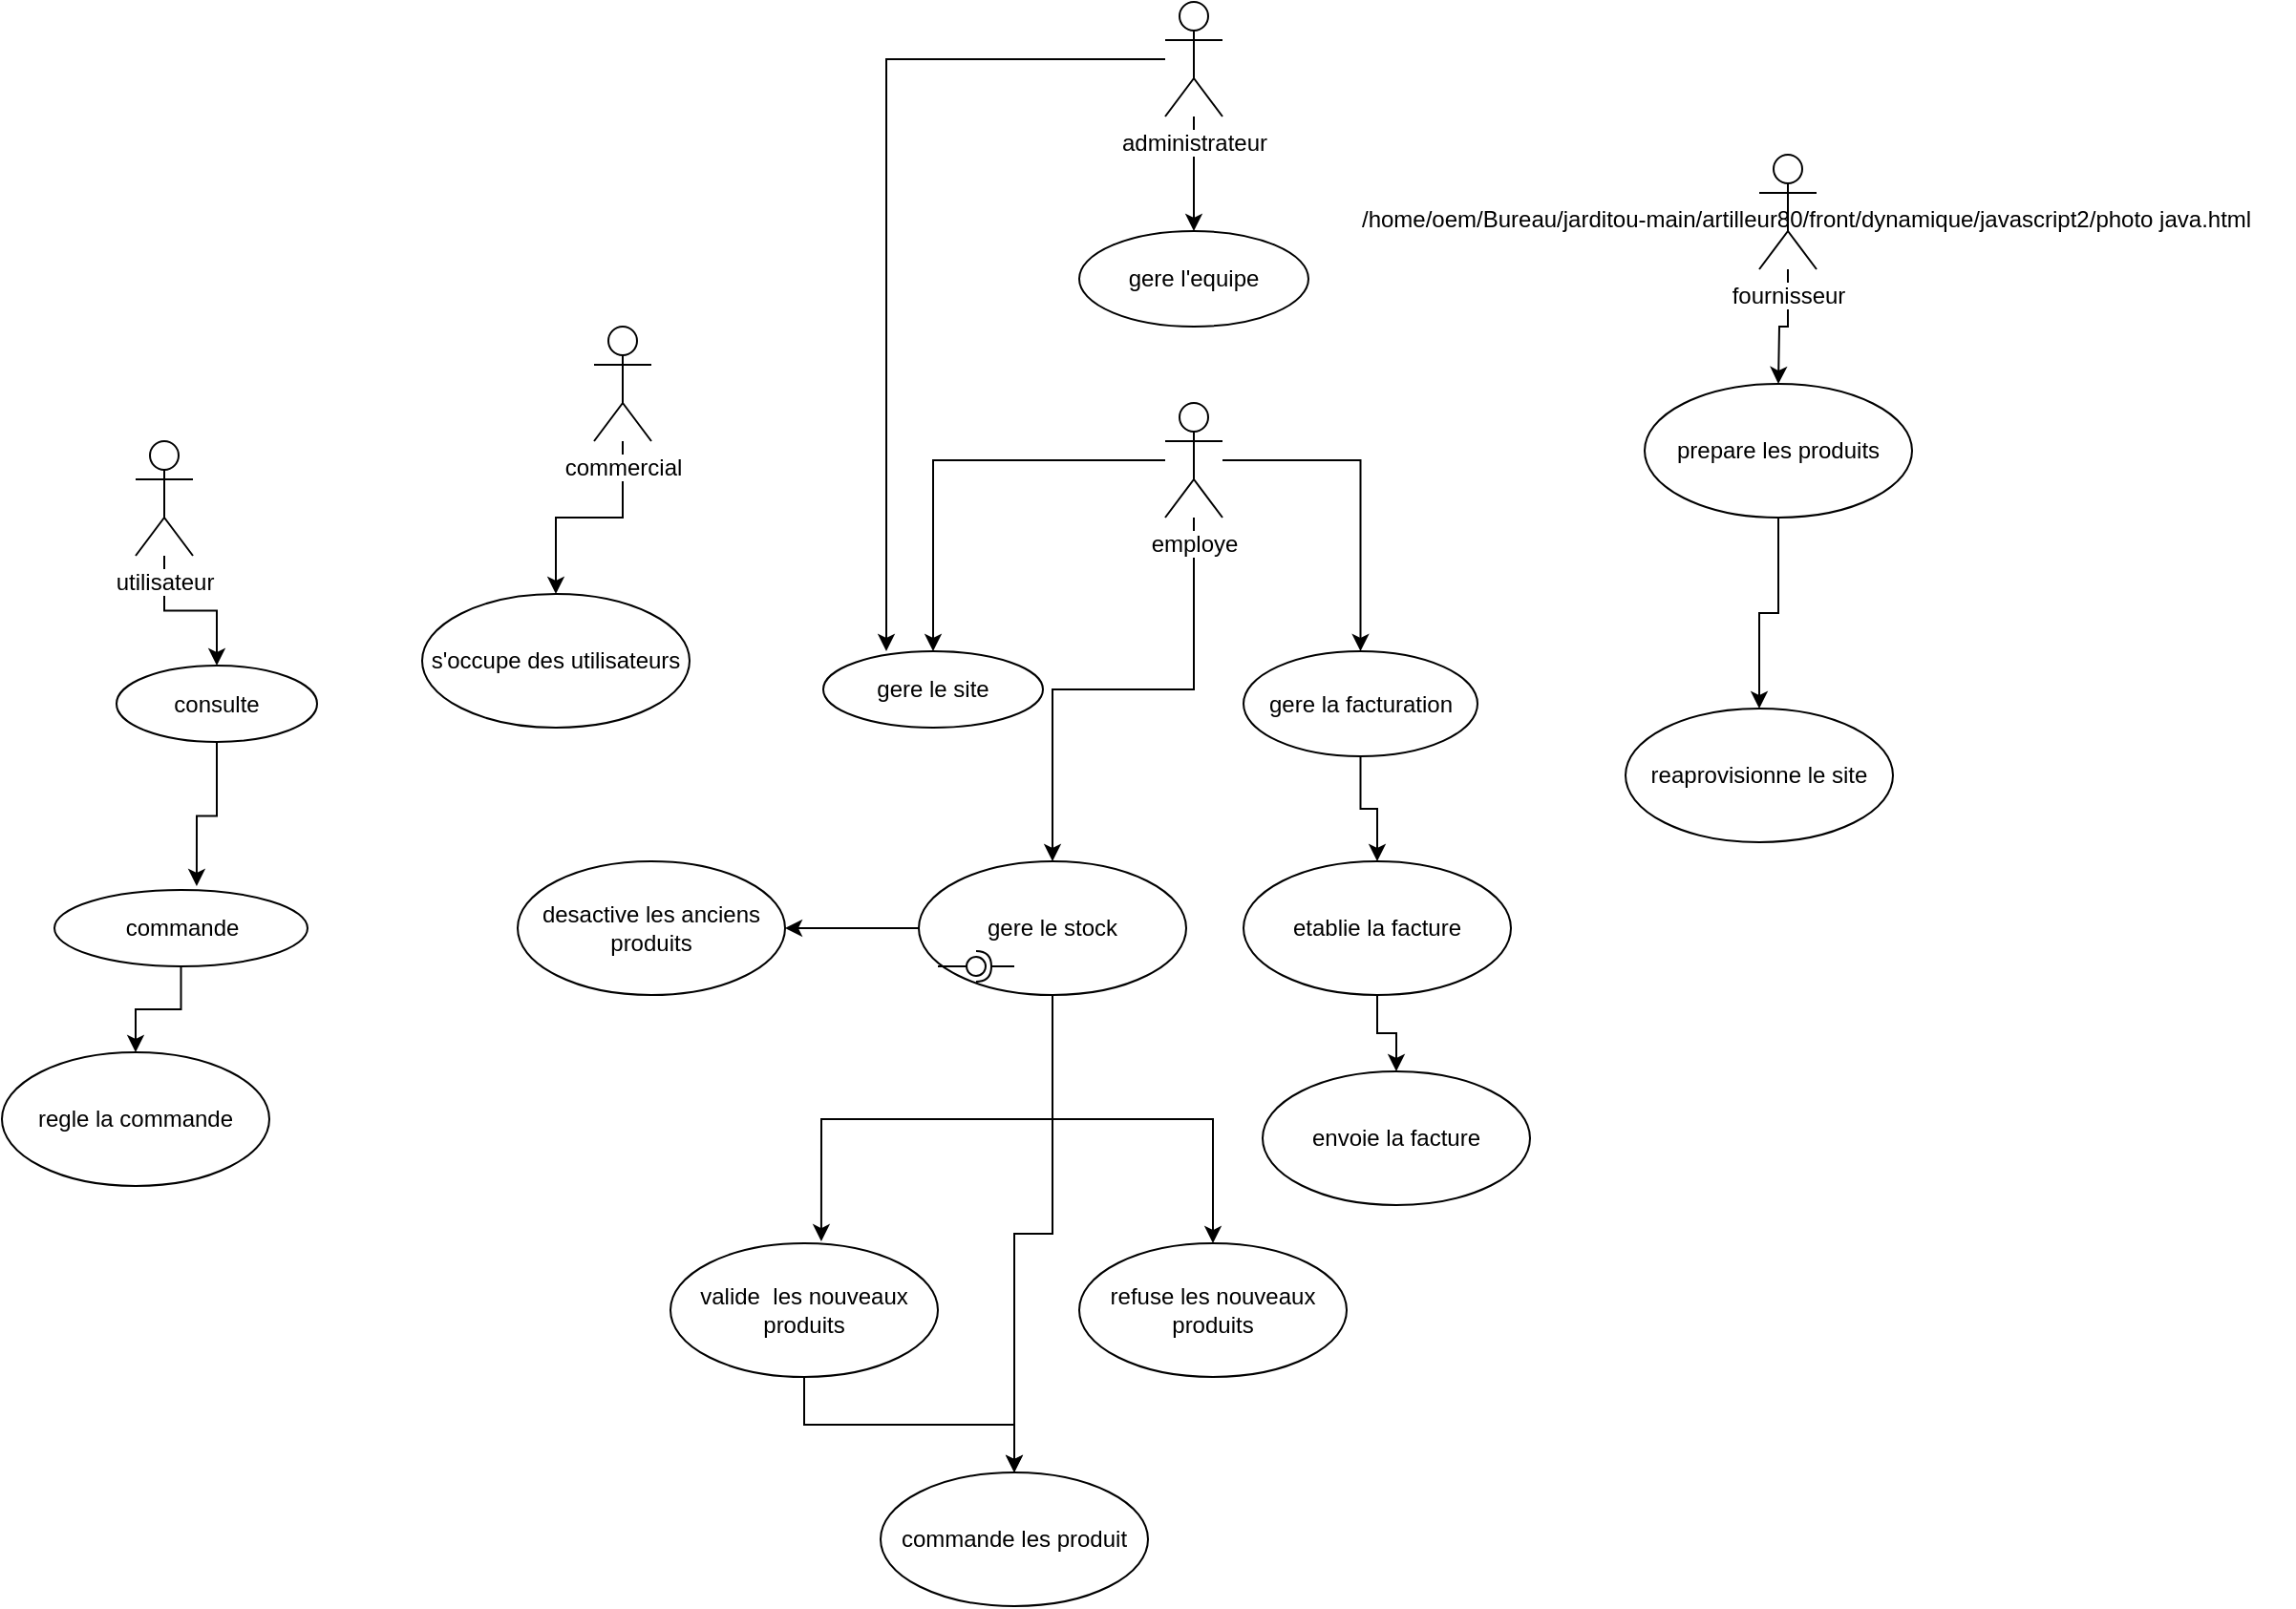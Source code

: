 <mxfile version="13.0.3" type="device"><diagram id="b6MnS5i-5WGjfTFfOpEJ" name="Page-1"><mxGraphModel dx="2179" dy="816" grid="1" gridSize="10" guides="1" tooltips="1" connect="1" arrows="1" fold="1" page="1" pageScale="1" pageWidth="827" pageHeight="1169" math="0" shadow="0"><root><mxCell id="0"/><mxCell id="1" parent="0"/><mxCell id="aQD76XSe9RV771qGno---5" style="edgeStyle=orthogonalEdgeStyle;rounded=0;orthogonalLoop=1;jettySize=auto;html=1;" parent="1" source="aQD76XSe9RV771qGno---1" target="aQD76XSe9RV771qGno---4" edge="1"><mxGeometry relative="1" as="geometry"/></mxCell><mxCell id="aQD76XSe9RV771qGno---1" value="utilisateur&lt;br&gt;" style="shape=umlActor;verticalLabelPosition=bottom;labelBackgroundColor=#ffffff;verticalAlign=top;html=1;" parent="1" vertex="1"><mxGeometry x="-140" y="250" width="30" height="60" as="geometry"/></mxCell><mxCell id="aQD76XSe9RV771qGno---45" style="edgeStyle=orthogonalEdgeStyle;rounded=0;orthogonalLoop=1;jettySize=auto;html=1;" parent="1" source="aQD76XSe9RV771qGno---2" edge="1"><mxGeometry relative="1" as="geometry"><mxPoint x="720" y="220" as="targetPoint"/></mxGeometry></mxCell><mxCell id="aQD76XSe9RV771qGno---2" value="fournisseur&lt;br&gt;" style="shape=umlActor;verticalLabelPosition=bottom;labelBackgroundColor=#ffffff;verticalAlign=top;html=1;" parent="1" vertex="1"><mxGeometry x="710" y="100" width="30" height="60" as="geometry"/></mxCell><mxCell id="aQD76XSe9RV771qGno---11" style="edgeStyle=orthogonalEdgeStyle;rounded=0;orthogonalLoop=1;jettySize=auto;html=1;" parent="1" source="aQD76XSe9RV771qGno---3" target="aQD76XSe9RV771qGno---10" edge="1"><mxGeometry relative="1" as="geometry"/></mxCell><mxCell id="aQD76XSe9RV771qGno---15" style="edgeStyle=orthogonalEdgeStyle;rounded=0;orthogonalLoop=1;jettySize=auto;html=1;" parent="1" source="aQD76XSe9RV771qGno---3" target="aQD76XSe9RV771qGno---12" edge="1"><mxGeometry relative="1" as="geometry"/></mxCell><mxCell id="aQD76XSe9RV771qGno---22" style="edgeStyle=orthogonalEdgeStyle;rounded=0;orthogonalLoop=1;jettySize=auto;html=1;" parent="1" source="aQD76XSe9RV771qGno---3" target="aQD76XSe9RV771qGno---16" edge="1"><mxGeometry relative="1" as="geometry"/></mxCell><mxCell id="aQD76XSe9RV771qGno---3" value="employe&lt;br&gt;" style="shape=umlActor;verticalLabelPosition=bottom;labelBackgroundColor=#ffffff;verticalAlign=top;html=1;" parent="1" vertex="1"><mxGeometry x="399" y="230" width="30" height="60" as="geometry"/></mxCell><mxCell id="aQD76XSe9RV771qGno---7" style="edgeStyle=orthogonalEdgeStyle;rounded=0;orthogonalLoop=1;jettySize=auto;html=1;entryX=0.562;entryY=-0.05;entryDx=0;entryDy=0;entryPerimeter=0;" parent="1" source="aQD76XSe9RV771qGno---4" target="aQD76XSe9RV771qGno---6" edge="1"><mxGeometry relative="1" as="geometry"/></mxCell><mxCell id="aQD76XSe9RV771qGno---4" value="consulte" style="ellipse;whiteSpace=wrap;html=1;" parent="1" vertex="1"><mxGeometry x="-150" y="367.5" width="105" height="40" as="geometry"/></mxCell><mxCell id="aQD76XSe9RV771qGno---14" style="edgeStyle=orthogonalEdgeStyle;rounded=0;orthogonalLoop=1;jettySize=auto;html=1;entryX=0.5;entryY=0;entryDx=0;entryDy=0;" parent="1" source="aQD76XSe9RV771qGno---6" target="aQD76XSe9RV771qGno---13" edge="1"><mxGeometry relative="1" as="geometry"/></mxCell><mxCell id="aQD76XSe9RV771qGno---6" value="commande" style="ellipse;whiteSpace=wrap;html=1;" parent="1" vertex="1"><mxGeometry x="-182.5" y="485" width="132.5" height="40" as="geometry"/></mxCell><mxCell id="aQD76XSe9RV771qGno---10" value="gere le site&lt;br&gt;" style="ellipse;whiteSpace=wrap;html=1;" parent="1" vertex="1"><mxGeometry x="220" y="360" width="115" height="40" as="geometry"/></mxCell><mxCell id="aQD76XSe9RV771qGno---19" style="edgeStyle=orthogonalEdgeStyle;rounded=0;orthogonalLoop=1;jettySize=auto;html=1;" parent="1" source="aQD76XSe9RV771qGno---12" target="aQD76XSe9RV771qGno---18" edge="1"><mxGeometry relative="1" as="geometry"/></mxCell><mxCell id="aQD76XSe9RV771qGno---12" value="gere la facturation" style="ellipse;whiteSpace=wrap;html=1;" parent="1" vertex="1"><mxGeometry x="440" y="360" width="122.5" height="55" as="geometry"/></mxCell><mxCell id="aQD76XSe9RV771qGno---13" value="regle la commande&lt;br&gt;" style="ellipse;whiteSpace=wrap;html=1;" parent="1" vertex="1"><mxGeometry x="-210" y="570" width="140" height="70" as="geometry"/></mxCell><mxCell id="aQD76XSe9RV771qGno---43" style="edgeStyle=orthogonalEdgeStyle;rounded=0;orthogonalLoop=1;jettySize=auto;html=1;entryX=0.564;entryY=-0.014;entryDx=0;entryDy=0;entryPerimeter=0;" parent="1" source="aQD76XSe9RV771qGno---16" target="aQD76XSe9RV771qGno---42" edge="1"><mxGeometry relative="1" as="geometry"/></mxCell><mxCell id="aQD76XSe9RV771qGno---49" style="edgeStyle=orthogonalEdgeStyle;rounded=0;orthogonalLoop=1;jettySize=auto;html=1;entryX=1;entryY=0.5;entryDx=0;entryDy=0;" parent="1" source="aQD76XSe9RV771qGno---16" target="aQD76XSe9RV771qGno---48" edge="1"><mxGeometry relative="1" as="geometry"/></mxCell><mxCell id="nnT3b72VJ6E5odU8OUsG-6" style="edgeStyle=orthogonalEdgeStyle;rounded=0;orthogonalLoop=1;jettySize=auto;html=1;" edge="1" parent="1" source="aQD76XSe9RV771qGno---16" target="nnT3b72VJ6E5odU8OUsG-1"><mxGeometry relative="1" as="geometry"/></mxCell><mxCell id="nnT3b72VJ6E5odU8OUsG-7" style="edgeStyle=orthogonalEdgeStyle;rounded=0;orthogonalLoop=1;jettySize=auto;html=1;" edge="1" parent="1" source="aQD76XSe9RV771qGno---16" target="aQD76XSe9RV771qGno---23"><mxGeometry relative="1" as="geometry"/></mxCell><mxCell id="aQD76XSe9RV771qGno---16" value="gere le stock" style="ellipse;whiteSpace=wrap;html=1;" parent="1" vertex="1"><mxGeometry x="270" y="470" width="140" height="70" as="geometry"/></mxCell><mxCell id="aQD76XSe9RV771qGno---21" style="edgeStyle=orthogonalEdgeStyle;rounded=0;orthogonalLoop=1;jettySize=auto;html=1;" parent="1" source="aQD76XSe9RV771qGno---18" target="aQD76XSe9RV771qGno---20" edge="1"><mxGeometry relative="1" as="geometry"/></mxCell><mxCell id="aQD76XSe9RV771qGno---18" value="etablie la facture" style="ellipse;whiteSpace=wrap;html=1;" parent="1" vertex="1"><mxGeometry x="440" y="470" width="140" height="70" as="geometry"/></mxCell><mxCell id="aQD76XSe9RV771qGno---20" value="envoie la facture" style="ellipse;whiteSpace=wrap;html=1;" parent="1" vertex="1"><mxGeometry x="450" y="580" width="140" height="70" as="geometry"/></mxCell><mxCell id="aQD76XSe9RV771qGno---23" value="commande les produit&lt;br&gt;" style="ellipse;whiteSpace=wrap;html=1;" parent="1" vertex="1"><mxGeometry x="250" y="790" width="140" height="70" as="geometry"/></mxCell><mxCell id="aQD76XSe9RV771qGno---30" style="edgeStyle=orthogonalEdgeStyle;rounded=0;orthogonalLoop=1;jettySize=auto;html=1;entryX=0.5;entryY=0;entryDx=0;entryDy=0;" parent="1" source="aQD76XSe9RV771qGno---25" target="aQD76XSe9RV771qGno---29" edge="1"><mxGeometry relative="1" as="geometry"/></mxCell><mxCell id="aQD76XSe9RV771qGno---32" style="edgeStyle=orthogonalEdgeStyle;rounded=0;orthogonalLoop=1;jettySize=auto;html=1;entryX=0.287;entryY=0;entryDx=0;entryDy=0;entryPerimeter=0;" parent="1" source="aQD76XSe9RV771qGno---25" target="aQD76XSe9RV771qGno---10" edge="1"><mxGeometry relative="1" as="geometry"><mxPoint x="280" y="260" as="targetPoint"/></mxGeometry></mxCell><mxCell id="aQD76XSe9RV771qGno---25" value="administrateur&lt;br&gt;" style="shape=umlActor;verticalLabelPosition=bottom;labelBackgroundColor=#ffffff;verticalAlign=top;html=1;" parent="1" vertex="1"><mxGeometry x="399" y="20" width="30" height="60" as="geometry"/></mxCell><mxCell id="aQD76XSe9RV771qGno---29" value="gere l'equipe&lt;br&gt;" style="ellipse;whiteSpace=wrap;html=1;" parent="1" vertex="1"><mxGeometry x="354" y="140" width="120" height="50" as="geometry"/></mxCell><mxCell id="aQD76XSe9RV771qGno---40" style="edgeStyle=orthogonalEdgeStyle;rounded=0;orthogonalLoop=1;jettySize=auto;html=1;" parent="1" source="aQD76XSe9RV771qGno---33" target="aQD76XSe9RV771qGno---39" edge="1"><mxGeometry relative="1" as="geometry"/></mxCell><mxCell id="aQD76XSe9RV771qGno---33" value="commercial" style="shape=umlActor;verticalLabelPosition=bottom;labelBackgroundColor=#ffffff;verticalAlign=top;html=1;" parent="1" vertex="1"><mxGeometry x="100" y="190" width="30" height="60" as="geometry"/></mxCell><mxCell id="aQD76XSe9RV771qGno---39" value="s'occupe des utilisateurs&lt;br&gt;" style="ellipse;whiteSpace=wrap;html=1;" parent="1" vertex="1"><mxGeometry x="10" y="330" width="140" height="70" as="geometry"/></mxCell><mxCell id="nnT3b72VJ6E5odU8OUsG-8" style="edgeStyle=orthogonalEdgeStyle;rounded=0;orthogonalLoop=1;jettySize=auto;html=1;" edge="1" parent="1" source="aQD76XSe9RV771qGno---42" target="aQD76XSe9RV771qGno---23"><mxGeometry relative="1" as="geometry"/></mxCell><mxCell id="aQD76XSe9RV771qGno---42" value="valide&amp;nbsp; les nouveaux produits" style="ellipse;whiteSpace=wrap;html=1;" parent="1" vertex="1"><mxGeometry x="140" y="670" width="140" height="70" as="geometry"/></mxCell><mxCell id="aQD76XSe9RV771qGno---47" style="edgeStyle=orthogonalEdgeStyle;rounded=0;orthogonalLoop=1;jettySize=auto;html=1;" parent="1" source="aQD76XSe9RV771qGno---44" target="aQD76XSe9RV771qGno---46" edge="1"><mxGeometry relative="1" as="geometry"/></mxCell><mxCell id="aQD76XSe9RV771qGno---44" value="prepare les produits&lt;br&gt;" style="ellipse;whiteSpace=wrap;html=1;" parent="1" vertex="1"><mxGeometry x="650" y="220" width="140" height="70" as="geometry"/></mxCell><mxCell id="aQD76XSe9RV771qGno---46" value="reaprovisionne le site&lt;br&gt;" style="ellipse;whiteSpace=wrap;html=1;" parent="1" vertex="1"><mxGeometry x="640" y="390" width="140" height="70" as="geometry"/></mxCell><mxCell id="aQD76XSe9RV771qGno---48" value="desactive les anciens produits&lt;br&gt;" style="ellipse;whiteSpace=wrap;html=1;" parent="1" vertex="1"><mxGeometry x="60" y="470" width="140" height="70" as="geometry"/></mxCell><mxCell id="nnT3b72VJ6E5odU8OUsG-1" value="refuse les nouveaux produits&lt;br&gt;" style="ellipse;whiteSpace=wrap;html=1;" vertex="1" parent="1"><mxGeometry x="354" y="670" width="140" height="70" as="geometry"/></mxCell><mxCell id="nnT3b72VJ6E5odU8OUsG-10" value="" style="rounded=0;orthogonalLoop=1;jettySize=auto;html=1;endArrow=none;endFill=0;" edge="1" target="nnT3b72VJ6E5odU8OUsG-12" parent="1"><mxGeometry relative="1" as="geometry"><mxPoint x="280" y="525" as="sourcePoint"/></mxGeometry></mxCell><mxCell id="nnT3b72VJ6E5odU8OUsG-11" value="" style="rounded=0;orthogonalLoop=1;jettySize=auto;html=1;endArrow=halfCircle;endFill=0;entryX=0.5;entryY=0.5;entryDx=0;entryDy=0;endSize=6;strokeWidth=1;" edge="1" target="nnT3b72VJ6E5odU8OUsG-12" parent="1"><mxGeometry relative="1" as="geometry"><mxPoint x="320" y="525" as="sourcePoint"/></mxGeometry></mxCell><mxCell id="nnT3b72VJ6E5odU8OUsG-12" value="" style="ellipse;whiteSpace=wrap;html=1;fontFamily=Helvetica;fontSize=12;fontColor=#000000;align=center;strokeColor=#000000;fillColor=#ffffff;points=[];aspect=fixed;resizable=0;" vertex="1" parent="1"><mxGeometry x="295" y="520" width="10" height="10" as="geometry"/></mxCell><mxCell id="nnT3b72VJ6E5odU8OUsG-13" value="/home/oem/Bureau/jarditou-main/artilleur80/front/dynamique/javascript2/photo java.html" style="text;whiteSpace=wrap;html=1;" vertex="1" parent="1"><mxGeometry x="500" y="120" width="490" height="30" as="geometry"/></mxCell></root></mxGraphModel></diagram></mxfile>